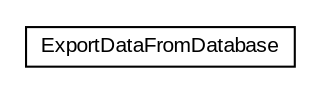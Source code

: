 #!/usr/local/bin/dot
#
# Class diagram 
# Generated by UMLGraph version R5_6-24-gf6e263 (http://www.umlgraph.org/)
#

digraph G {
	edge [fontname="arial",fontsize=10,labelfontname="arial",labelfontsize=10];
	node [fontname="arial",fontsize=10,shape=plaintext];
	nodesep=0.25;
	ranksep=0.5;
	// org.miloss.fgsms.examples.export.ExportDataFromDatabase
	c0 [label=<<table title="org.miloss.fgsms.examples.export.ExportDataFromDatabase" border="0" cellborder="1" cellspacing="0" cellpadding="2" port="p" href="./ExportDataFromDatabase.html">
		<tr><td><table border="0" cellspacing="0" cellpadding="1">
<tr><td align="center" balign="center"> ExportDataFromDatabase </td></tr>
		</table></td></tr>
		</table>>, URL="./ExportDataFromDatabase.html", fontname="arial", fontcolor="black", fontsize=10.0];
}

